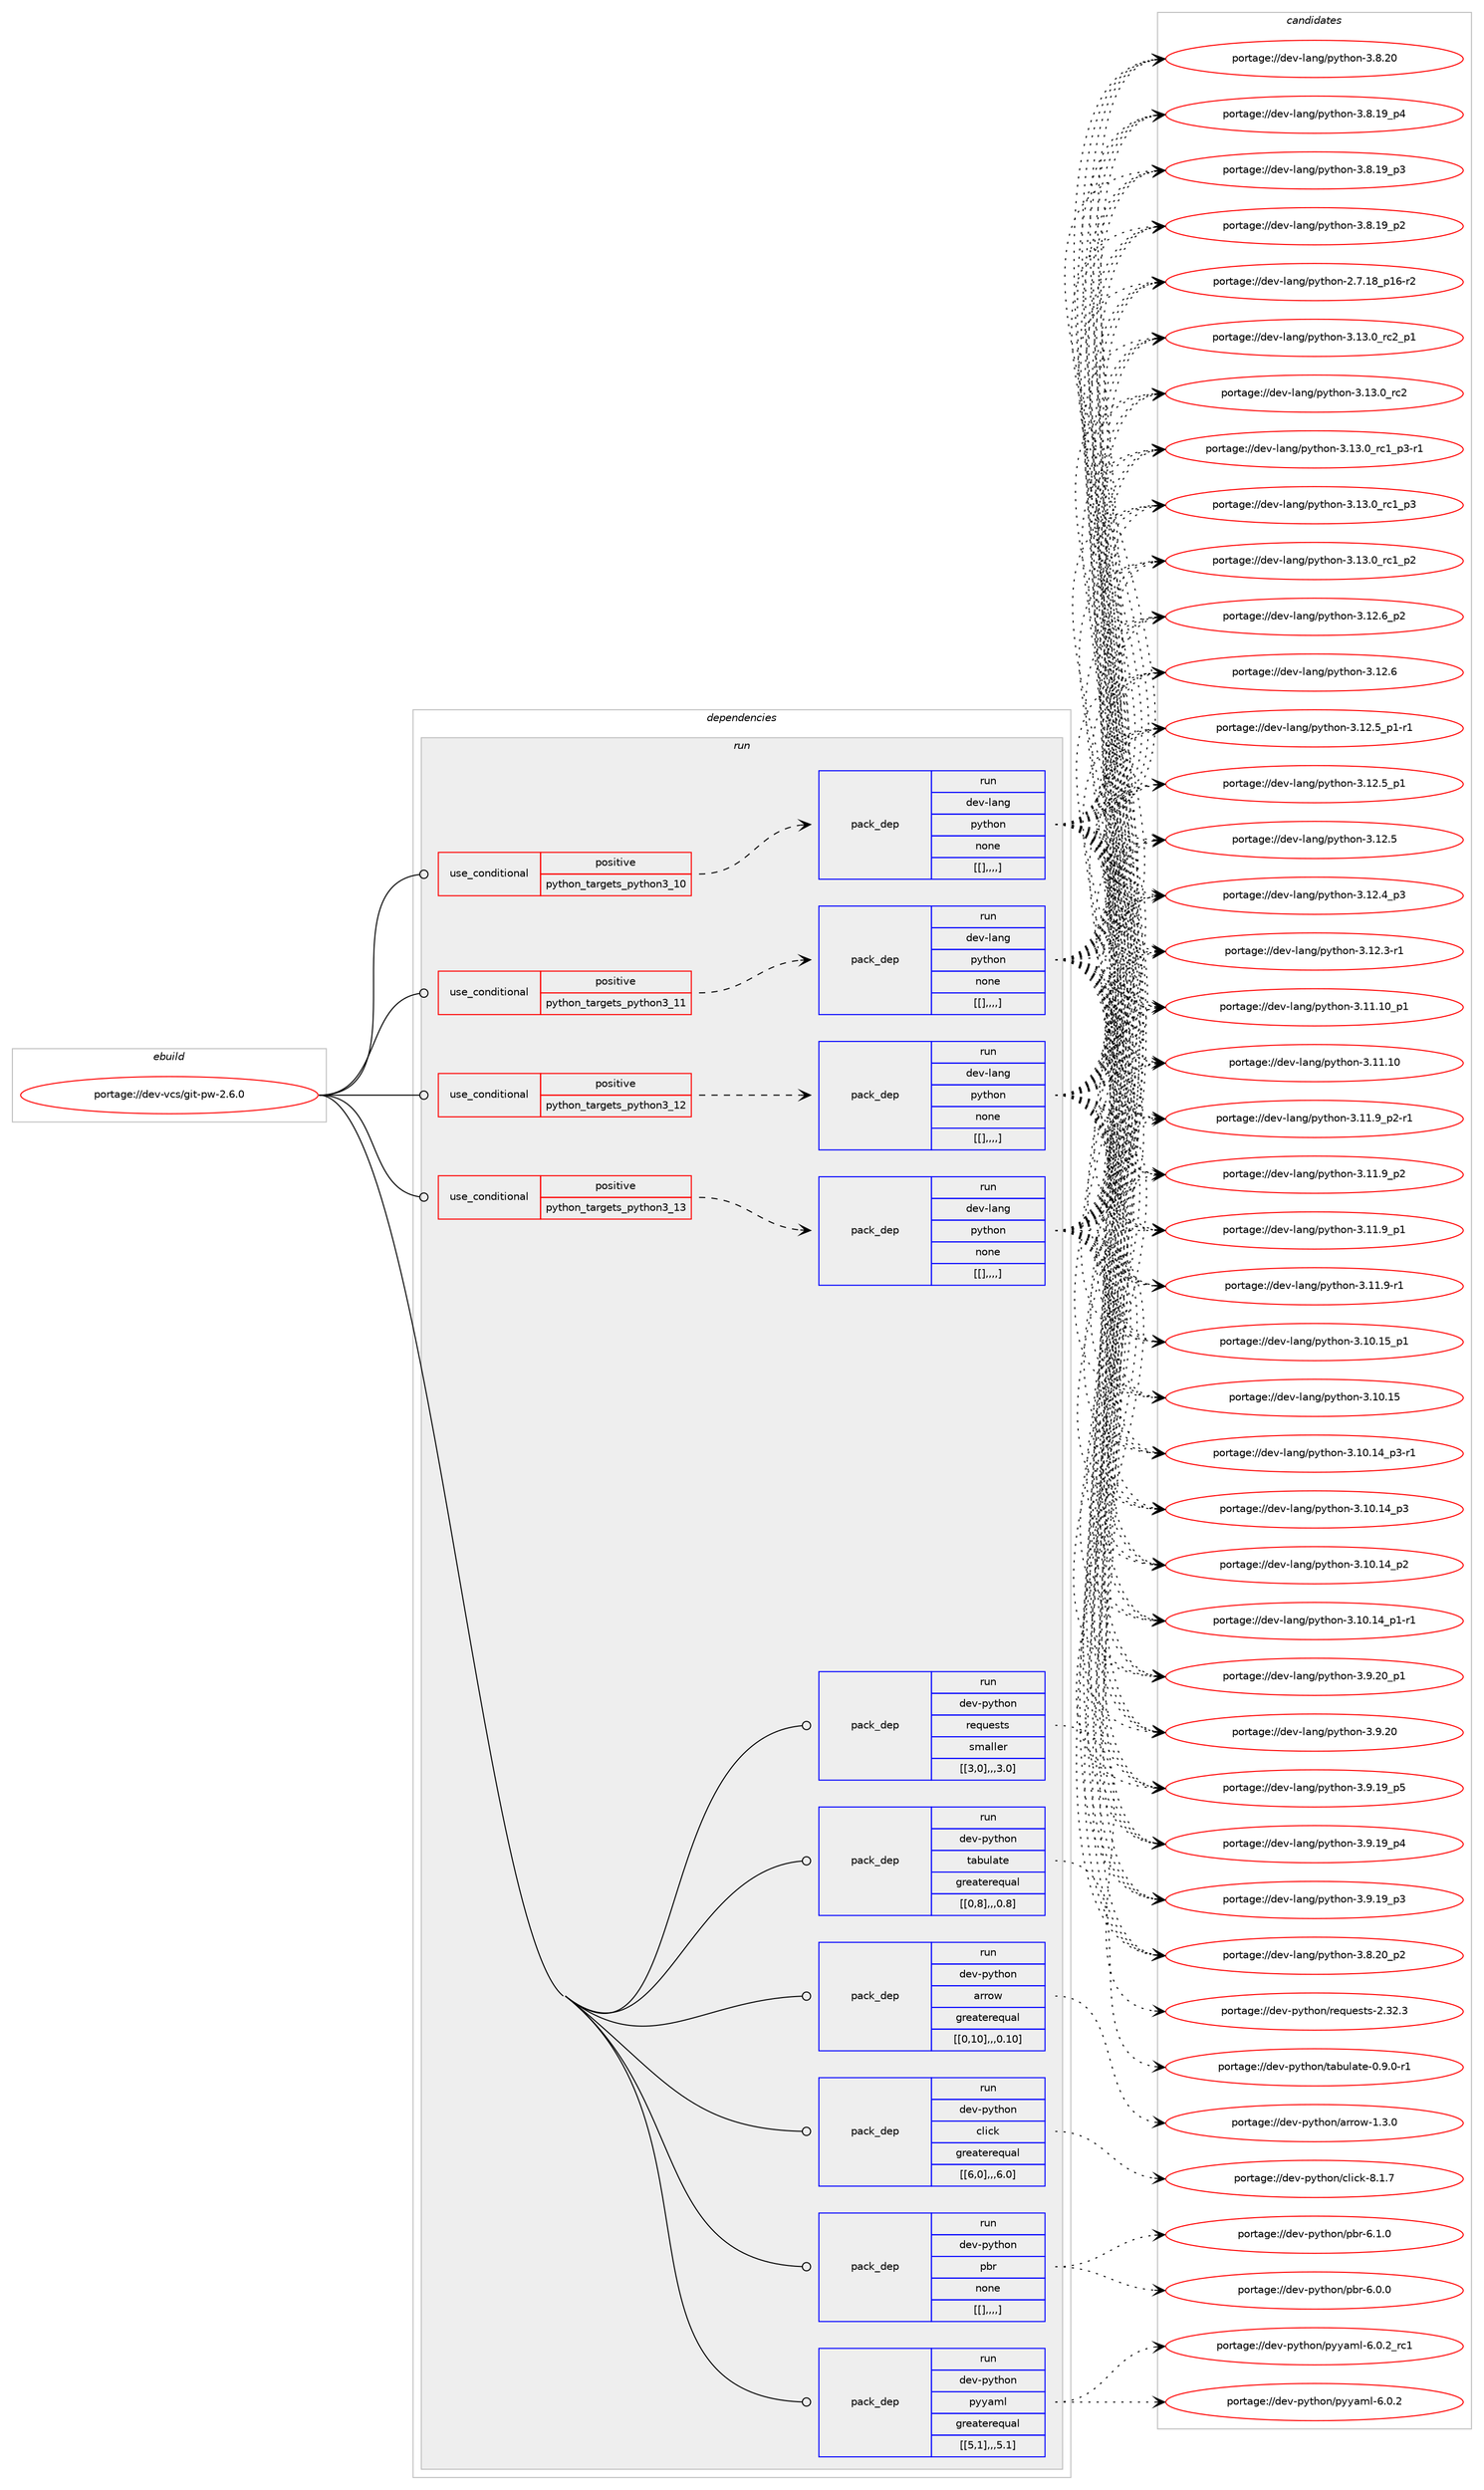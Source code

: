 digraph prolog {

# *************
# Graph options
# *************

newrank=true;
concentrate=true;
compound=true;
graph [rankdir=LR,fontname=Helvetica,fontsize=10,ranksep=1.5];#, ranksep=2.5, nodesep=0.2];
edge  [arrowhead=vee];
node  [fontname=Helvetica,fontsize=10];

# **********
# The ebuild
# **********

subgraph cluster_leftcol {
color=gray;
label=<<i>ebuild</i>>;
id [label="portage://dev-vcs/git-pw-2.6.0", color=red, width=4, href="../dev-vcs/git-pw-2.6.0.svg"];
}

# ****************
# The dependencies
# ****************

subgraph cluster_midcol {
color=gray;
label=<<i>dependencies</i>>;
subgraph cluster_compile {
fillcolor="#eeeeee";
style=filled;
label=<<i>compile</i>>;
}
subgraph cluster_compileandrun {
fillcolor="#eeeeee";
style=filled;
label=<<i>compile and run</i>>;
}
subgraph cluster_run {
fillcolor="#eeeeee";
style=filled;
label=<<i>run</i>>;
subgraph cond65029 {
dependency227290 [label=<<TABLE BORDER="0" CELLBORDER="1" CELLSPACING="0" CELLPADDING="4"><TR><TD ROWSPAN="3" CELLPADDING="10">use_conditional</TD></TR><TR><TD>positive</TD></TR><TR><TD>python_targets_python3_10</TD></TR></TABLE>>, shape=none, color=red];
subgraph pack160803 {
dependency227291 [label=<<TABLE BORDER="0" CELLBORDER="1" CELLSPACING="0" CELLPADDING="4" WIDTH="220"><TR><TD ROWSPAN="6" CELLPADDING="30">pack_dep</TD></TR><TR><TD WIDTH="110">run</TD></TR><TR><TD>dev-lang</TD></TR><TR><TD>python</TD></TR><TR><TD>none</TD></TR><TR><TD>[[],,,,]</TD></TR></TABLE>>, shape=none, color=blue];
}
dependency227290:e -> dependency227291:w [weight=20,style="dashed",arrowhead="vee"];
}
id:e -> dependency227290:w [weight=20,style="solid",arrowhead="odot"];
subgraph cond65030 {
dependency227292 [label=<<TABLE BORDER="0" CELLBORDER="1" CELLSPACING="0" CELLPADDING="4"><TR><TD ROWSPAN="3" CELLPADDING="10">use_conditional</TD></TR><TR><TD>positive</TD></TR><TR><TD>python_targets_python3_11</TD></TR></TABLE>>, shape=none, color=red];
subgraph pack160804 {
dependency227293 [label=<<TABLE BORDER="0" CELLBORDER="1" CELLSPACING="0" CELLPADDING="4" WIDTH="220"><TR><TD ROWSPAN="6" CELLPADDING="30">pack_dep</TD></TR><TR><TD WIDTH="110">run</TD></TR><TR><TD>dev-lang</TD></TR><TR><TD>python</TD></TR><TR><TD>none</TD></TR><TR><TD>[[],,,,]</TD></TR></TABLE>>, shape=none, color=blue];
}
dependency227292:e -> dependency227293:w [weight=20,style="dashed",arrowhead="vee"];
}
id:e -> dependency227292:w [weight=20,style="solid",arrowhead="odot"];
subgraph cond65031 {
dependency227294 [label=<<TABLE BORDER="0" CELLBORDER="1" CELLSPACING="0" CELLPADDING="4"><TR><TD ROWSPAN="3" CELLPADDING="10">use_conditional</TD></TR><TR><TD>positive</TD></TR><TR><TD>python_targets_python3_12</TD></TR></TABLE>>, shape=none, color=red];
subgraph pack160805 {
dependency227295 [label=<<TABLE BORDER="0" CELLBORDER="1" CELLSPACING="0" CELLPADDING="4" WIDTH="220"><TR><TD ROWSPAN="6" CELLPADDING="30">pack_dep</TD></TR><TR><TD WIDTH="110">run</TD></TR><TR><TD>dev-lang</TD></TR><TR><TD>python</TD></TR><TR><TD>none</TD></TR><TR><TD>[[],,,,]</TD></TR></TABLE>>, shape=none, color=blue];
}
dependency227294:e -> dependency227295:w [weight=20,style="dashed",arrowhead="vee"];
}
id:e -> dependency227294:w [weight=20,style="solid",arrowhead="odot"];
subgraph cond65032 {
dependency227296 [label=<<TABLE BORDER="0" CELLBORDER="1" CELLSPACING="0" CELLPADDING="4"><TR><TD ROWSPAN="3" CELLPADDING="10">use_conditional</TD></TR><TR><TD>positive</TD></TR><TR><TD>python_targets_python3_13</TD></TR></TABLE>>, shape=none, color=red];
subgraph pack160806 {
dependency227297 [label=<<TABLE BORDER="0" CELLBORDER="1" CELLSPACING="0" CELLPADDING="4" WIDTH="220"><TR><TD ROWSPAN="6" CELLPADDING="30">pack_dep</TD></TR><TR><TD WIDTH="110">run</TD></TR><TR><TD>dev-lang</TD></TR><TR><TD>python</TD></TR><TR><TD>none</TD></TR><TR><TD>[[],,,,]</TD></TR></TABLE>>, shape=none, color=blue];
}
dependency227296:e -> dependency227297:w [weight=20,style="dashed",arrowhead="vee"];
}
id:e -> dependency227296:w [weight=20,style="solid",arrowhead="odot"];
subgraph pack160807 {
dependency227298 [label=<<TABLE BORDER="0" CELLBORDER="1" CELLSPACING="0" CELLPADDING="4" WIDTH="220"><TR><TD ROWSPAN="6" CELLPADDING="30">pack_dep</TD></TR><TR><TD WIDTH="110">run</TD></TR><TR><TD>dev-python</TD></TR><TR><TD>arrow</TD></TR><TR><TD>greaterequal</TD></TR><TR><TD>[[0,10],,,0.10]</TD></TR></TABLE>>, shape=none, color=blue];
}
id:e -> dependency227298:w [weight=20,style="solid",arrowhead="odot"];
subgraph pack160808 {
dependency227299 [label=<<TABLE BORDER="0" CELLBORDER="1" CELLSPACING="0" CELLPADDING="4" WIDTH="220"><TR><TD ROWSPAN="6" CELLPADDING="30">pack_dep</TD></TR><TR><TD WIDTH="110">run</TD></TR><TR><TD>dev-python</TD></TR><TR><TD>click</TD></TR><TR><TD>greaterequal</TD></TR><TR><TD>[[6,0],,,6.0]</TD></TR></TABLE>>, shape=none, color=blue];
}
id:e -> dependency227299:w [weight=20,style="solid",arrowhead="odot"];
subgraph pack160809 {
dependency227300 [label=<<TABLE BORDER="0" CELLBORDER="1" CELLSPACING="0" CELLPADDING="4" WIDTH="220"><TR><TD ROWSPAN="6" CELLPADDING="30">pack_dep</TD></TR><TR><TD WIDTH="110">run</TD></TR><TR><TD>dev-python</TD></TR><TR><TD>pbr</TD></TR><TR><TD>none</TD></TR><TR><TD>[[],,,,]</TD></TR></TABLE>>, shape=none, color=blue];
}
id:e -> dependency227300:w [weight=20,style="solid",arrowhead="odot"];
subgraph pack160810 {
dependency227301 [label=<<TABLE BORDER="0" CELLBORDER="1" CELLSPACING="0" CELLPADDING="4" WIDTH="220"><TR><TD ROWSPAN="6" CELLPADDING="30">pack_dep</TD></TR><TR><TD WIDTH="110">run</TD></TR><TR><TD>dev-python</TD></TR><TR><TD>pyyaml</TD></TR><TR><TD>greaterequal</TD></TR><TR><TD>[[5,1],,,5.1]</TD></TR></TABLE>>, shape=none, color=blue];
}
id:e -> dependency227301:w [weight=20,style="solid",arrowhead="odot"];
subgraph pack160811 {
dependency227302 [label=<<TABLE BORDER="0" CELLBORDER="1" CELLSPACING="0" CELLPADDING="4" WIDTH="220"><TR><TD ROWSPAN="6" CELLPADDING="30">pack_dep</TD></TR><TR><TD WIDTH="110">run</TD></TR><TR><TD>dev-python</TD></TR><TR><TD>requests</TD></TR><TR><TD>smaller</TD></TR><TR><TD>[[3,0],,,3.0]</TD></TR></TABLE>>, shape=none, color=blue];
}
id:e -> dependency227302:w [weight=20,style="solid",arrowhead="odot"];
subgraph pack160812 {
dependency227303 [label=<<TABLE BORDER="0" CELLBORDER="1" CELLSPACING="0" CELLPADDING="4" WIDTH="220"><TR><TD ROWSPAN="6" CELLPADDING="30">pack_dep</TD></TR><TR><TD WIDTH="110">run</TD></TR><TR><TD>dev-python</TD></TR><TR><TD>tabulate</TD></TR><TR><TD>greaterequal</TD></TR><TR><TD>[[0,8],,,0.8]</TD></TR></TABLE>>, shape=none, color=blue];
}
id:e -> dependency227303:w [weight=20,style="solid",arrowhead="odot"];
}
}

# **************
# The candidates
# **************

subgraph cluster_choices {
rank=same;
color=gray;
label=<<i>candidates</i>>;

subgraph choice160803 {
color=black;
nodesep=1;
choice100101118451089711010347112121116104111110455146495146489511499509511249 [label="portage://dev-lang/python-3.13.0_rc2_p1", color=red, width=4,href="../dev-lang/python-3.13.0_rc2_p1.svg"];
choice10010111845108971101034711212111610411111045514649514648951149950 [label="portage://dev-lang/python-3.13.0_rc2", color=red, width=4,href="../dev-lang/python-3.13.0_rc2.svg"];
choice1001011184510897110103471121211161041111104551464951464895114994995112514511449 [label="portage://dev-lang/python-3.13.0_rc1_p3-r1", color=red, width=4,href="../dev-lang/python-3.13.0_rc1_p3-r1.svg"];
choice100101118451089711010347112121116104111110455146495146489511499499511251 [label="portage://dev-lang/python-3.13.0_rc1_p3", color=red, width=4,href="../dev-lang/python-3.13.0_rc1_p3.svg"];
choice100101118451089711010347112121116104111110455146495146489511499499511250 [label="portage://dev-lang/python-3.13.0_rc1_p2", color=red, width=4,href="../dev-lang/python-3.13.0_rc1_p2.svg"];
choice100101118451089711010347112121116104111110455146495046549511250 [label="portage://dev-lang/python-3.12.6_p2", color=red, width=4,href="../dev-lang/python-3.12.6_p2.svg"];
choice10010111845108971101034711212111610411111045514649504654 [label="portage://dev-lang/python-3.12.6", color=red, width=4,href="../dev-lang/python-3.12.6.svg"];
choice1001011184510897110103471121211161041111104551464950465395112494511449 [label="portage://dev-lang/python-3.12.5_p1-r1", color=red, width=4,href="../dev-lang/python-3.12.5_p1-r1.svg"];
choice100101118451089711010347112121116104111110455146495046539511249 [label="portage://dev-lang/python-3.12.5_p1", color=red, width=4,href="../dev-lang/python-3.12.5_p1.svg"];
choice10010111845108971101034711212111610411111045514649504653 [label="portage://dev-lang/python-3.12.5", color=red, width=4,href="../dev-lang/python-3.12.5.svg"];
choice100101118451089711010347112121116104111110455146495046529511251 [label="portage://dev-lang/python-3.12.4_p3", color=red, width=4,href="../dev-lang/python-3.12.4_p3.svg"];
choice100101118451089711010347112121116104111110455146495046514511449 [label="portage://dev-lang/python-3.12.3-r1", color=red, width=4,href="../dev-lang/python-3.12.3-r1.svg"];
choice10010111845108971101034711212111610411111045514649494649489511249 [label="portage://dev-lang/python-3.11.10_p1", color=red, width=4,href="../dev-lang/python-3.11.10_p1.svg"];
choice1001011184510897110103471121211161041111104551464949464948 [label="portage://dev-lang/python-3.11.10", color=red, width=4,href="../dev-lang/python-3.11.10.svg"];
choice1001011184510897110103471121211161041111104551464949465795112504511449 [label="portage://dev-lang/python-3.11.9_p2-r1", color=red, width=4,href="../dev-lang/python-3.11.9_p2-r1.svg"];
choice100101118451089711010347112121116104111110455146494946579511250 [label="portage://dev-lang/python-3.11.9_p2", color=red, width=4,href="../dev-lang/python-3.11.9_p2.svg"];
choice100101118451089711010347112121116104111110455146494946579511249 [label="portage://dev-lang/python-3.11.9_p1", color=red, width=4,href="../dev-lang/python-3.11.9_p1.svg"];
choice100101118451089711010347112121116104111110455146494946574511449 [label="portage://dev-lang/python-3.11.9-r1", color=red, width=4,href="../dev-lang/python-3.11.9-r1.svg"];
choice10010111845108971101034711212111610411111045514649484649539511249 [label="portage://dev-lang/python-3.10.15_p1", color=red, width=4,href="../dev-lang/python-3.10.15_p1.svg"];
choice1001011184510897110103471121211161041111104551464948464953 [label="portage://dev-lang/python-3.10.15", color=red, width=4,href="../dev-lang/python-3.10.15.svg"];
choice100101118451089711010347112121116104111110455146494846495295112514511449 [label="portage://dev-lang/python-3.10.14_p3-r1", color=red, width=4,href="../dev-lang/python-3.10.14_p3-r1.svg"];
choice10010111845108971101034711212111610411111045514649484649529511251 [label="portage://dev-lang/python-3.10.14_p3", color=red, width=4,href="../dev-lang/python-3.10.14_p3.svg"];
choice10010111845108971101034711212111610411111045514649484649529511250 [label="portage://dev-lang/python-3.10.14_p2", color=red, width=4,href="../dev-lang/python-3.10.14_p2.svg"];
choice100101118451089711010347112121116104111110455146494846495295112494511449 [label="portage://dev-lang/python-3.10.14_p1-r1", color=red, width=4,href="../dev-lang/python-3.10.14_p1-r1.svg"];
choice100101118451089711010347112121116104111110455146574650489511249 [label="portage://dev-lang/python-3.9.20_p1", color=red, width=4,href="../dev-lang/python-3.9.20_p1.svg"];
choice10010111845108971101034711212111610411111045514657465048 [label="portage://dev-lang/python-3.9.20", color=red, width=4,href="../dev-lang/python-3.9.20.svg"];
choice100101118451089711010347112121116104111110455146574649579511253 [label="portage://dev-lang/python-3.9.19_p5", color=red, width=4,href="../dev-lang/python-3.9.19_p5.svg"];
choice100101118451089711010347112121116104111110455146574649579511252 [label="portage://dev-lang/python-3.9.19_p4", color=red, width=4,href="../dev-lang/python-3.9.19_p4.svg"];
choice100101118451089711010347112121116104111110455146574649579511251 [label="portage://dev-lang/python-3.9.19_p3", color=red, width=4,href="../dev-lang/python-3.9.19_p3.svg"];
choice100101118451089711010347112121116104111110455146564650489511250 [label="portage://dev-lang/python-3.8.20_p2", color=red, width=4,href="../dev-lang/python-3.8.20_p2.svg"];
choice10010111845108971101034711212111610411111045514656465048 [label="portage://dev-lang/python-3.8.20", color=red, width=4,href="../dev-lang/python-3.8.20.svg"];
choice100101118451089711010347112121116104111110455146564649579511252 [label="portage://dev-lang/python-3.8.19_p4", color=red, width=4,href="../dev-lang/python-3.8.19_p4.svg"];
choice100101118451089711010347112121116104111110455146564649579511251 [label="portage://dev-lang/python-3.8.19_p3", color=red, width=4,href="../dev-lang/python-3.8.19_p3.svg"];
choice100101118451089711010347112121116104111110455146564649579511250 [label="portage://dev-lang/python-3.8.19_p2", color=red, width=4,href="../dev-lang/python-3.8.19_p2.svg"];
choice100101118451089711010347112121116104111110455046554649569511249544511450 [label="portage://dev-lang/python-2.7.18_p16-r2", color=red, width=4,href="../dev-lang/python-2.7.18_p16-r2.svg"];
dependency227291:e -> choice100101118451089711010347112121116104111110455146495146489511499509511249:w [style=dotted,weight="100"];
dependency227291:e -> choice10010111845108971101034711212111610411111045514649514648951149950:w [style=dotted,weight="100"];
dependency227291:e -> choice1001011184510897110103471121211161041111104551464951464895114994995112514511449:w [style=dotted,weight="100"];
dependency227291:e -> choice100101118451089711010347112121116104111110455146495146489511499499511251:w [style=dotted,weight="100"];
dependency227291:e -> choice100101118451089711010347112121116104111110455146495146489511499499511250:w [style=dotted,weight="100"];
dependency227291:e -> choice100101118451089711010347112121116104111110455146495046549511250:w [style=dotted,weight="100"];
dependency227291:e -> choice10010111845108971101034711212111610411111045514649504654:w [style=dotted,weight="100"];
dependency227291:e -> choice1001011184510897110103471121211161041111104551464950465395112494511449:w [style=dotted,weight="100"];
dependency227291:e -> choice100101118451089711010347112121116104111110455146495046539511249:w [style=dotted,weight="100"];
dependency227291:e -> choice10010111845108971101034711212111610411111045514649504653:w [style=dotted,weight="100"];
dependency227291:e -> choice100101118451089711010347112121116104111110455146495046529511251:w [style=dotted,weight="100"];
dependency227291:e -> choice100101118451089711010347112121116104111110455146495046514511449:w [style=dotted,weight="100"];
dependency227291:e -> choice10010111845108971101034711212111610411111045514649494649489511249:w [style=dotted,weight="100"];
dependency227291:e -> choice1001011184510897110103471121211161041111104551464949464948:w [style=dotted,weight="100"];
dependency227291:e -> choice1001011184510897110103471121211161041111104551464949465795112504511449:w [style=dotted,weight="100"];
dependency227291:e -> choice100101118451089711010347112121116104111110455146494946579511250:w [style=dotted,weight="100"];
dependency227291:e -> choice100101118451089711010347112121116104111110455146494946579511249:w [style=dotted,weight="100"];
dependency227291:e -> choice100101118451089711010347112121116104111110455146494946574511449:w [style=dotted,weight="100"];
dependency227291:e -> choice10010111845108971101034711212111610411111045514649484649539511249:w [style=dotted,weight="100"];
dependency227291:e -> choice1001011184510897110103471121211161041111104551464948464953:w [style=dotted,weight="100"];
dependency227291:e -> choice100101118451089711010347112121116104111110455146494846495295112514511449:w [style=dotted,weight="100"];
dependency227291:e -> choice10010111845108971101034711212111610411111045514649484649529511251:w [style=dotted,weight="100"];
dependency227291:e -> choice10010111845108971101034711212111610411111045514649484649529511250:w [style=dotted,weight="100"];
dependency227291:e -> choice100101118451089711010347112121116104111110455146494846495295112494511449:w [style=dotted,weight="100"];
dependency227291:e -> choice100101118451089711010347112121116104111110455146574650489511249:w [style=dotted,weight="100"];
dependency227291:e -> choice10010111845108971101034711212111610411111045514657465048:w [style=dotted,weight="100"];
dependency227291:e -> choice100101118451089711010347112121116104111110455146574649579511253:w [style=dotted,weight="100"];
dependency227291:e -> choice100101118451089711010347112121116104111110455146574649579511252:w [style=dotted,weight="100"];
dependency227291:e -> choice100101118451089711010347112121116104111110455146574649579511251:w [style=dotted,weight="100"];
dependency227291:e -> choice100101118451089711010347112121116104111110455146564650489511250:w [style=dotted,weight="100"];
dependency227291:e -> choice10010111845108971101034711212111610411111045514656465048:w [style=dotted,weight="100"];
dependency227291:e -> choice100101118451089711010347112121116104111110455146564649579511252:w [style=dotted,weight="100"];
dependency227291:e -> choice100101118451089711010347112121116104111110455146564649579511251:w [style=dotted,weight="100"];
dependency227291:e -> choice100101118451089711010347112121116104111110455146564649579511250:w [style=dotted,weight="100"];
dependency227291:e -> choice100101118451089711010347112121116104111110455046554649569511249544511450:w [style=dotted,weight="100"];
}
subgraph choice160804 {
color=black;
nodesep=1;
choice100101118451089711010347112121116104111110455146495146489511499509511249 [label="portage://dev-lang/python-3.13.0_rc2_p1", color=red, width=4,href="../dev-lang/python-3.13.0_rc2_p1.svg"];
choice10010111845108971101034711212111610411111045514649514648951149950 [label="portage://dev-lang/python-3.13.0_rc2", color=red, width=4,href="../dev-lang/python-3.13.0_rc2.svg"];
choice1001011184510897110103471121211161041111104551464951464895114994995112514511449 [label="portage://dev-lang/python-3.13.0_rc1_p3-r1", color=red, width=4,href="../dev-lang/python-3.13.0_rc1_p3-r1.svg"];
choice100101118451089711010347112121116104111110455146495146489511499499511251 [label="portage://dev-lang/python-3.13.0_rc1_p3", color=red, width=4,href="../dev-lang/python-3.13.0_rc1_p3.svg"];
choice100101118451089711010347112121116104111110455146495146489511499499511250 [label="portage://dev-lang/python-3.13.0_rc1_p2", color=red, width=4,href="../dev-lang/python-3.13.0_rc1_p2.svg"];
choice100101118451089711010347112121116104111110455146495046549511250 [label="portage://dev-lang/python-3.12.6_p2", color=red, width=4,href="../dev-lang/python-3.12.6_p2.svg"];
choice10010111845108971101034711212111610411111045514649504654 [label="portage://dev-lang/python-3.12.6", color=red, width=4,href="../dev-lang/python-3.12.6.svg"];
choice1001011184510897110103471121211161041111104551464950465395112494511449 [label="portage://dev-lang/python-3.12.5_p1-r1", color=red, width=4,href="../dev-lang/python-3.12.5_p1-r1.svg"];
choice100101118451089711010347112121116104111110455146495046539511249 [label="portage://dev-lang/python-3.12.5_p1", color=red, width=4,href="../dev-lang/python-3.12.5_p1.svg"];
choice10010111845108971101034711212111610411111045514649504653 [label="portage://dev-lang/python-3.12.5", color=red, width=4,href="../dev-lang/python-3.12.5.svg"];
choice100101118451089711010347112121116104111110455146495046529511251 [label="portage://dev-lang/python-3.12.4_p3", color=red, width=4,href="../dev-lang/python-3.12.4_p3.svg"];
choice100101118451089711010347112121116104111110455146495046514511449 [label="portage://dev-lang/python-3.12.3-r1", color=red, width=4,href="../dev-lang/python-3.12.3-r1.svg"];
choice10010111845108971101034711212111610411111045514649494649489511249 [label="portage://dev-lang/python-3.11.10_p1", color=red, width=4,href="../dev-lang/python-3.11.10_p1.svg"];
choice1001011184510897110103471121211161041111104551464949464948 [label="portage://dev-lang/python-3.11.10", color=red, width=4,href="../dev-lang/python-3.11.10.svg"];
choice1001011184510897110103471121211161041111104551464949465795112504511449 [label="portage://dev-lang/python-3.11.9_p2-r1", color=red, width=4,href="../dev-lang/python-3.11.9_p2-r1.svg"];
choice100101118451089711010347112121116104111110455146494946579511250 [label="portage://dev-lang/python-3.11.9_p2", color=red, width=4,href="../dev-lang/python-3.11.9_p2.svg"];
choice100101118451089711010347112121116104111110455146494946579511249 [label="portage://dev-lang/python-3.11.9_p1", color=red, width=4,href="../dev-lang/python-3.11.9_p1.svg"];
choice100101118451089711010347112121116104111110455146494946574511449 [label="portage://dev-lang/python-3.11.9-r1", color=red, width=4,href="../dev-lang/python-3.11.9-r1.svg"];
choice10010111845108971101034711212111610411111045514649484649539511249 [label="portage://dev-lang/python-3.10.15_p1", color=red, width=4,href="../dev-lang/python-3.10.15_p1.svg"];
choice1001011184510897110103471121211161041111104551464948464953 [label="portage://dev-lang/python-3.10.15", color=red, width=4,href="../dev-lang/python-3.10.15.svg"];
choice100101118451089711010347112121116104111110455146494846495295112514511449 [label="portage://dev-lang/python-3.10.14_p3-r1", color=red, width=4,href="../dev-lang/python-3.10.14_p3-r1.svg"];
choice10010111845108971101034711212111610411111045514649484649529511251 [label="portage://dev-lang/python-3.10.14_p3", color=red, width=4,href="../dev-lang/python-3.10.14_p3.svg"];
choice10010111845108971101034711212111610411111045514649484649529511250 [label="portage://dev-lang/python-3.10.14_p2", color=red, width=4,href="../dev-lang/python-3.10.14_p2.svg"];
choice100101118451089711010347112121116104111110455146494846495295112494511449 [label="portage://dev-lang/python-3.10.14_p1-r1", color=red, width=4,href="../dev-lang/python-3.10.14_p1-r1.svg"];
choice100101118451089711010347112121116104111110455146574650489511249 [label="portage://dev-lang/python-3.9.20_p1", color=red, width=4,href="../dev-lang/python-3.9.20_p1.svg"];
choice10010111845108971101034711212111610411111045514657465048 [label="portage://dev-lang/python-3.9.20", color=red, width=4,href="../dev-lang/python-3.9.20.svg"];
choice100101118451089711010347112121116104111110455146574649579511253 [label="portage://dev-lang/python-3.9.19_p5", color=red, width=4,href="../dev-lang/python-3.9.19_p5.svg"];
choice100101118451089711010347112121116104111110455146574649579511252 [label="portage://dev-lang/python-3.9.19_p4", color=red, width=4,href="../dev-lang/python-3.9.19_p4.svg"];
choice100101118451089711010347112121116104111110455146574649579511251 [label="portage://dev-lang/python-3.9.19_p3", color=red, width=4,href="../dev-lang/python-3.9.19_p3.svg"];
choice100101118451089711010347112121116104111110455146564650489511250 [label="portage://dev-lang/python-3.8.20_p2", color=red, width=4,href="../dev-lang/python-3.8.20_p2.svg"];
choice10010111845108971101034711212111610411111045514656465048 [label="portage://dev-lang/python-3.8.20", color=red, width=4,href="../dev-lang/python-3.8.20.svg"];
choice100101118451089711010347112121116104111110455146564649579511252 [label="portage://dev-lang/python-3.8.19_p4", color=red, width=4,href="../dev-lang/python-3.8.19_p4.svg"];
choice100101118451089711010347112121116104111110455146564649579511251 [label="portage://dev-lang/python-3.8.19_p3", color=red, width=4,href="../dev-lang/python-3.8.19_p3.svg"];
choice100101118451089711010347112121116104111110455146564649579511250 [label="portage://dev-lang/python-3.8.19_p2", color=red, width=4,href="../dev-lang/python-3.8.19_p2.svg"];
choice100101118451089711010347112121116104111110455046554649569511249544511450 [label="portage://dev-lang/python-2.7.18_p16-r2", color=red, width=4,href="../dev-lang/python-2.7.18_p16-r2.svg"];
dependency227293:e -> choice100101118451089711010347112121116104111110455146495146489511499509511249:w [style=dotted,weight="100"];
dependency227293:e -> choice10010111845108971101034711212111610411111045514649514648951149950:w [style=dotted,weight="100"];
dependency227293:e -> choice1001011184510897110103471121211161041111104551464951464895114994995112514511449:w [style=dotted,weight="100"];
dependency227293:e -> choice100101118451089711010347112121116104111110455146495146489511499499511251:w [style=dotted,weight="100"];
dependency227293:e -> choice100101118451089711010347112121116104111110455146495146489511499499511250:w [style=dotted,weight="100"];
dependency227293:e -> choice100101118451089711010347112121116104111110455146495046549511250:w [style=dotted,weight="100"];
dependency227293:e -> choice10010111845108971101034711212111610411111045514649504654:w [style=dotted,weight="100"];
dependency227293:e -> choice1001011184510897110103471121211161041111104551464950465395112494511449:w [style=dotted,weight="100"];
dependency227293:e -> choice100101118451089711010347112121116104111110455146495046539511249:w [style=dotted,weight="100"];
dependency227293:e -> choice10010111845108971101034711212111610411111045514649504653:w [style=dotted,weight="100"];
dependency227293:e -> choice100101118451089711010347112121116104111110455146495046529511251:w [style=dotted,weight="100"];
dependency227293:e -> choice100101118451089711010347112121116104111110455146495046514511449:w [style=dotted,weight="100"];
dependency227293:e -> choice10010111845108971101034711212111610411111045514649494649489511249:w [style=dotted,weight="100"];
dependency227293:e -> choice1001011184510897110103471121211161041111104551464949464948:w [style=dotted,weight="100"];
dependency227293:e -> choice1001011184510897110103471121211161041111104551464949465795112504511449:w [style=dotted,weight="100"];
dependency227293:e -> choice100101118451089711010347112121116104111110455146494946579511250:w [style=dotted,weight="100"];
dependency227293:e -> choice100101118451089711010347112121116104111110455146494946579511249:w [style=dotted,weight="100"];
dependency227293:e -> choice100101118451089711010347112121116104111110455146494946574511449:w [style=dotted,weight="100"];
dependency227293:e -> choice10010111845108971101034711212111610411111045514649484649539511249:w [style=dotted,weight="100"];
dependency227293:e -> choice1001011184510897110103471121211161041111104551464948464953:w [style=dotted,weight="100"];
dependency227293:e -> choice100101118451089711010347112121116104111110455146494846495295112514511449:w [style=dotted,weight="100"];
dependency227293:e -> choice10010111845108971101034711212111610411111045514649484649529511251:w [style=dotted,weight="100"];
dependency227293:e -> choice10010111845108971101034711212111610411111045514649484649529511250:w [style=dotted,weight="100"];
dependency227293:e -> choice100101118451089711010347112121116104111110455146494846495295112494511449:w [style=dotted,weight="100"];
dependency227293:e -> choice100101118451089711010347112121116104111110455146574650489511249:w [style=dotted,weight="100"];
dependency227293:e -> choice10010111845108971101034711212111610411111045514657465048:w [style=dotted,weight="100"];
dependency227293:e -> choice100101118451089711010347112121116104111110455146574649579511253:w [style=dotted,weight="100"];
dependency227293:e -> choice100101118451089711010347112121116104111110455146574649579511252:w [style=dotted,weight="100"];
dependency227293:e -> choice100101118451089711010347112121116104111110455146574649579511251:w [style=dotted,weight="100"];
dependency227293:e -> choice100101118451089711010347112121116104111110455146564650489511250:w [style=dotted,weight="100"];
dependency227293:e -> choice10010111845108971101034711212111610411111045514656465048:w [style=dotted,weight="100"];
dependency227293:e -> choice100101118451089711010347112121116104111110455146564649579511252:w [style=dotted,weight="100"];
dependency227293:e -> choice100101118451089711010347112121116104111110455146564649579511251:w [style=dotted,weight="100"];
dependency227293:e -> choice100101118451089711010347112121116104111110455146564649579511250:w [style=dotted,weight="100"];
dependency227293:e -> choice100101118451089711010347112121116104111110455046554649569511249544511450:w [style=dotted,weight="100"];
}
subgraph choice160805 {
color=black;
nodesep=1;
choice100101118451089711010347112121116104111110455146495146489511499509511249 [label="portage://dev-lang/python-3.13.0_rc2_p1", color=red, width=4,href="../dev-lang/python-3.13.0_rc2_p1.svg"];
choice10010111845108971101034711212111610411111045514649514648951149950 [label="portage://dev-lang/python-3.13.0_rc2", color=red, width=4,href="../dev-lang/python-3.13.0_rc2.svg"];
choice1001011184510897110103471121211161041111104551464951464895114994995112514511449 [label="portage://dev-lang/python-3.13.0_rc1_p3-r1", color=red, width=4,href="../dev-lang/python-3.13.0_rc1_p3-r1.svg"];
choice100101118451089711010347112121116104111110455146495146489511499499511251 [label="portage://dev-lang/python-3.13.0_rc1_p3", color=red, width=4,href="../dev-lang/python-3.13.0_rc1_p3.svg"];
choice100101118451089711010347112121116104111110455146495146489511499499511250 [label="portage://dev-lang/python-3.13.0_rc1_p2", color=red, width=4,href="../dev-lang/python-3.13.0_rc1_p2.svg"];
choice100101118451089711010347112121116104111110455146495046549511250 [label="portage://dev-lang/python-3.12.6_p2", color=red, width=4,href="../dev-lang/python-3.12.6_p2.svg"];
choice10010111845108971101034711212111610411111045514649504654 [label="portage://dev-lang/python-3.12.6", color=red, width=4,href="../dev-lang/python-3.12.6.svg"];
choice1001011184510897110103471121211161041111104551464950465395112494511449 [label="portage://dev-lang/python-3.12.5_p1-r1", color=red, width=4,href="../dev-lang/python-3.12.5_p1-r1.svg"];
choice100101118451089711010347112121116104111110455146495046539511249 [label="portage://dev-lang/python-3.12.5_p1", color=red, width=4,href="../dev-lang/python-3.12.5_p1.svg"];
choice10010111845108971101034711212111610411111045514649504653 [label="portage://dev-lang/python-3.12.5", color=red, width=4,href="../dev-lang/python-3.12.5.svg"];
choice100101118451089711010347112121116104111110455146495046529511251 [label="portage://dev-lang/python-3.12.4_p3", color=red, width=4,href="../dev-lang/python-3.12.4_p3.svg"];
choice100101118451089711010347112121116104111110455146495046514511449 [label="portage://dev-lang/python-3.12.3-r1", color=red, width=4,href="../dev-lang/python-3.12.3-r1.svg"];
choice10010111845108971101034711212111610411111045514649494649489511249 [label="portage://dev-lang/python-3.11.10_p1", color=red, width=4,href="../dev-lang/python-3.11.10_p1.svg"];
choice1001011184510897110103471121211161041111104551464949464948 [label="portage://dev-lang/python-3.11.10", color=red, width=4,href="../dev-lang/python-3.11.10.svg"];
choice1001011184510897110103471121211161041111104551464949465795112504511449 [label="portage://dev-lang/python-3.11.9_p2-r1", color=red, width=4,href="../dev-lang/python-3.11.9_p2-r1.svg"];
choice100101118451089711010347112121116104111110455146494946579511250 [label="portage://dev-lang/python-3.11.9_p2", color=red, width=4,href="../dev-lang/python-3.11.9_p2.svg"];
choice100101118451089711010347112121116104111110455146494946579511249 [label="portage://dev-lang/python-3.11.9_p1", color=red, width=4,href="../dev-lang/python-3.11.9_p1.svg"];
choice100101118451089711010347112121116104111110455146494946574511449 [label="portage://dev-lang/python-3.11.9-r1", color=red, width=4,href="../dev-lang/python-3.11.9-r1.svg"];
choice10010111845108971101034711212111610411111045514649484649539511249 [label="portage://dev-lang/python-3.10.15_p1", color=red, width=4,href="../dev-lang/python-3.10.15_p1.svg"];
choice1001011184510897110103471121211161041111104551464948464953 [label="portage://dev-lang/python-3.10.15", color=red, width=4,href="../dev-lang/python-3.10.15.svg"];
choice100101118451089711010347112121116104111110455146494846495295112514511449 [label="portage://dev-lang/python-3.10.14_p3-r1", color=red, width=4,href="../dev-lang/python-3.10.14_p3-r1.svg"];
choice10010111845108971101034711212111610411111045514649484649529511251 [label="portage://dev-lang/python-3.10.14_p3", color=red, width=4,href="../dev-lang/python-3.10.14_p3.svg"];
choice10010111845108971101034711212111610411111045514649484649529511250 [label="portage://dev-lang/python-3.10.14_p2", color=red, width=4,href="../dev-lang/python-3.10.14_p2.svg"];
choice100101118451089711010347112121116104111110455146494846495295112494511449 [label="portage://dev-lang/python-3.10.14_p1-r1", color=red, width=4,href="../dev-lang/python-3.10.14_p1-r1.svg"];
choice100101118451089711010347112121116104111110455146574650489511249 [label="portage://dev-lang/python-3.9.20_p1", color=red, width=4,href="../dev-lang/python-3.9.20_p1.svg"];
choice10010111845108971101034711212111610411111045514657465048 [label="portage://dev-lang/python-3.9.20", color=red, width=4,href="../dev-lang/python-3.9.20.svg"];
choice100101118451089711010347112121116104111110455146574649579511253 [label="portage://dev-lang/python-3.9.19_p5", color=red, width=4,href="../dev-lang/python-3.9.19_p5.svg"];
choice100101118451089711010347112121116104111110455146574649579511252 [label="portage://dev-lang/python-3.9.19_p4", color=red, width=4,href="../dev-lang/python-3.9.19_p4.svg"];
choice100101118451089711010347112121116104111110455146574649579511251 [label="portage://dev-lang/python-3.9.19_p3", color=red, width=4,href="../dev-lang/python-3.9.19_p3.svg"];
choice100101118451089711010347112121116104111110455146564650489511250 [label="portage://dev-lang/python-3.8.20_p2", color=red, width=4,href="../dev-lang/python-3.8.20_p2.svg"];
choice10010111845108971101034711212111610411111045514656465048 [label="portage://dev-lang/python-3.8.20", color=red, width=4,href="../dev-lang/python-3.8.20.svg"];
choice100101118451089711010347112121116104111110455146564649579511252 [label="portage://dev-lang/python-3.8.19_p4", color=red, width=4,href="../dev-lang/python-3.8.19_p4.svg"];
choice100101118451089711010347112121116104111110455146564649579511251 [label="portage://dev-lang/python-3.8.19_p3", color=red, width=4,href="../dev-lang/python-3.8.19_p3.svg"];
choice100101118451089711010347112121116104111110455146564649579511250 [label="portage://dev-lang/python-3.8.19_p2", color=red, width=4,href="../dev-lang/python-3.8.19_p2.svg"];
choice100101118451089711010347112121116104111110455046554649569511249544511450 [label="portage://dev-lang/python-2.7.18_p16-r2", color=red, width=4,href="../dev-lang/python-2.7.18_p16-r2.svg"];
dependency227295:e -> choice100101118451089711010347112121116104111110455146495146489511499509511249:w [style=dotted,weight="100"];
dependency227295:e -> choice10010111845108971101034711212111610411111045514649514648951149950:w [style=dotted,weight="100"];
dependency227295:e -> choice1001011184510897110103471121211161041111104551464951464895114994995112514511449:w [style=dotted,weight="100"];
dependency227295:e -> choice100101118451089711010347112121116104111110455146495146489511499499511251:w [style=dotted,weight="100"];
dependency227295:e -> choice100101118451089711010347112121116104111110455146495146489511499499511250:w [style=dotted,weight="100"];
dependency227295:e -> choice100101118451089711010347112121116104111110455146495046549511250:w [style=dotted,weight="100"];
dependency227295:e -> choice10010111845108971101034711212111610411111045514649504654:w [style=dotted,weight="100"];
dependency227295:e -> choice1001011184510897110103471121211161041111104551464950465395112494511449:w [style=dotted,weight="100"];
dependency227295:e -> choice100101118451089711010347112121116104111110455146495046539511249:w [style=dotted,weight="100"];
dependency227295:e -> choice10010111845108971101034711212111610411111045514649504653:w [style=dotted,weight="100"];
dependency227295:e -> choice100101118451089711010347112121116104111110455146495046529511251:w [style=dotted,weight="100"];
dependency227295:e -> choice100101118451089711010347112121116104111110455146495046514511449:w [style=dotted,weight="100"];
dependency227295:e -> choice10010111845108971101034711212111610411111045514649494649489511249:w [style=dotted,weight="100"];
dependency227295:e -> choice1001011184510897110103471121211161041111104551464949464948:w [style=dotted,weight="100"];
dependency227295:e -> choice1001011184510897110103471121211161041111104551464949465795112504511449:w [style=dotted,weight="100"];
dependency227295:e -> choice100101118451089711010347112121116104111110455146494946579511250:w [style=dotted,weight="100"];
dependency227295:e -> choice100101118451089711010347112121116104111110455146494946579511249:w [style=dotted,weight="100"];
dependency227295:e -> choice100101118451089711010347112121116104111110455146494946574511449:w [style=dotted,weight="100"];
dependency227295:e -> choice10010111845108971101034711212111610411111045514649484649539511249:w [style=dotted,weight="100"];
dependency227295:e -> choice1001011184510897110103471121211161041111104551464948464953:w [style=dotted,weight="100"];
dependency227295:e -> choice100101118451089711010347112121116104111110455146494846495295112514511449:w [style=dotted,weight="100"];
dependency227295:e -> choice10010111845108971101034711212111610411111045514649484649529511251:w [style=dotted,weight="100"];
dependency227295:e -> choice10010111845108971101034711212111610411111045514649484649529511250:w [style=dotted,weight="100"];
dependency227295:e -> choice100101118451089711010347112121116104111110455146494846495295112494511449:w [style=dotted,weight="100"];
dependency227295:e -> choice100101118451089711010347112121116104111110455146574650489511249:w [style=dotted,weight="100"];
dependency227295:e -> choice10010111845108971101034711212111610411111045514657465048:w [style=dotted,weight="100"];
dependency227295:e -> choice100101118451089711010347112121116104111110455146574649579511253:w [style=dotted,weight="100"];
dependency227295:e -> choice100101118451089711010347112121116104111110455146574649579511252:w [style=dotted,weight="100"];
dependency227295:e -> choice100101118451089711010347112121116104111110455146574649579511251:w [style=dotted,weight="100"];
dependency227295:e -> choice100101118451089711010347112121116104111110455146564650489511250:w [style=dotted,weight="100"];
dependency227295:e -> choice10010111845108971101034711212111610411111045514656465048:w [style=dotted,weight="100"];
dependency227295:e -> choice100101118451089711010347112121116104111110455146564649579511252:w [style=dotted,weight="100"];
dependency227295:e -> choice100101118451089711010347112121116104111110455146564649579511251:w [style=dotted,weight="100"];
dependency227295:e -> choice100101118451089711010347112121116104111110455146564649579511250:w [style=dotted,weight="100"];
dependency227295:e -> choice100101118451089711010347112121116104111110455046554649569511249544511450:w [style=dotted,weight="100"];
}
subgraph choice160806 {
color=black;
nodesep=1;
choice100101118451089711010347112121116104111110455146495146489511499509511249 [label="portage://dev-lang/python-3.13.0_rc2_p1", color=red, width=4,href="../dev-lang/python-3.13.0_rc2_p1.svg"];
choice10010111845108971101034711212111610411111045514649514648951149950 [label="portage://dev-lang/python-3.13.0_rc2", color=red, width=4,href="../dev-lang/python-3.13.0_rc2.svg"];
choice1001011184510897110103471121211161041111104551464951464895114994995112514511449 [label="portage://dev-lang/python-3.13.0_rc1_p3-r1", color=red, width=4,href="../dev-lang/python-3.13.0_rc1_p3-r1.svg"];
choice100101118451089711010347112121116104111110455146495146489511499499511251 [label="portage://dev-lang/python-3.13.0_rc1_p3", color=red, width=4,href="../dev-lang/python-3.13.0_rc1_p3.svg"];
choice100101118451089711010347112121116104111110455146495146489511499499511250 [label="portage://dev-lang/python-3.13.0_rc1_p2", color=red, width=4,href="../dev-lang/python-3.13.0_rc1_p2.svg"];
choice100101118451089711010347112121116104111110455146495046549511250 [label="portage://dev-lang/python-3.12.6_p2", color=red, width=4,href="../dev-lang/python-3.12.6_p2.svg"];
choice10010111845108971101034711212111610411111045514649504654 [label="portage://dev-lang/python-3.12.6", color=red, width=4,href="../dev-lang/python-3.12.6.svg"];
choice1001011184510897110103471121211161041111104551464950465395112494511449 [label="portage://dev-lang/python-3.12.5_p1-r1", color=red, width=4,href="../dev-lang/python-3.12.5_p1-r1.svg"];
choice100101118451089711010347112121116104111110455146495046539511249 [label="portage://dev-lang/python-3.12.5_p1", color=red, width=4,href="../dev-lang/python-3.12.5_p1.svg"];
choice10010111845108971101034711212111610411111045514649504653 [label="portage://dev-lang/python-3.12.5", color=red, width=4,href="../dev-lang/python-3.12.5.svg"];
choice100101118451089711010347112121116104111110455146495046529511251 [label="portage://dev-lang/python-3.12.4_p3", color=red, width=4,href="../dev-lang/python-3.12.4_p3.svg"];
choice100101118451089711010347112121116104111110455146495046514511449 [label="portage://dev-lang/python-3.12.3-r1", color=red, width=4,href="../dev-lang/python-3.12.3-r1.svg"];
choice10010111845108971101034711212111610411111045514649494649489511249 [label="portage://dev-lang/python-3.11.10_p1", color=red, width=4,href="../dev-lang/python-3.11.10_p1.svg"];
choice1001011184510897110103471121211161041111104551464949464948 [label="portage://dev-lang/python-3.11.10", color=red, width=4,href="../dev-lang/python-3.11.10.svg"];
choice1001011184510897110103471121211161041111104551464949465795112504511449 [label="portage://dev-lang/python-3.11.9_p2-r1", color=red, width=4,href="../dev-lang/python-3.11.9_p2-r1.svg"];
choice100101118451089711010347112121116104111110455146494946579511250 [label="portage://dev-lang/python-3.11.9_p2", color=red, width=4,href="../dev-lang/python-3.11.9_p2.svg"];
choice100101118451089711010347112121116104111110455146494946579511249 [label="portage://dev-lang/python-3.11.9_p1", color=red, width=4,href="../dev-lang/python-3.11.9_p1.svg"];
choice100101118451089711010347112121116104111110455146494946574511449 [label="portage://dev-lang/python-3.11.9-r1", color=red, width=4,href="../dev-lang/python-3.11.9-r1.svg"];
choice10010111845108971101034711212111610411111045514649484649539511249 [label="portage://dev-lang/python-3.10.15_p1", color=red, width=4,href="../dev-lang/python-3.10.15_p1.svg"];
choice1001011184510897110103471121211161041111104551464948464953 [label="portage://dev-lang/python-3.10.15", color=red, width=4,href="../dev-lang/python-3.10.15.svg"];
choice100101118451089711010347112121116104111110455146494846495295112514511449 [label="portage://dev-lang/python-3.10.14_p3-r1", color=red, width=4,href="../dev-lang/python-3.10.14_p3-r1.svg"];
choice10010111845108971101034711212111610411111045514649484649529511251 [label="portage://dev-lang/python-3.10.14_p3", color=red, width=4,href="../dev-lang/python-3.10.14_p3.svg"];
choice10010111845108971101034711212111610411111045514649484649529511250 [label="portage://dev-lang/python-3.10.14_p2", color=red, width=4,href="../dev-lang/python-3.10.14_p2.svg"];
choice100101118451089711010347112121116104111110455146494846495295112494511449 [label="portage://dev-lang/python-3.10.14_p1-r1", color=red, width=4,href="../dev-lang/python-3.10.14_p1-r1.svg"];
choice100101118451089711010347112121116104111110455146574650489511249 [label="portage://dev-lang/python-3.9.20_p1", color=red, width=4,href="../dev-lang/python-3.9.20_p1.svg"];
choice10010111845108971101034711212111610411111045514657465048 [label="portage://dev-lang/python-3.9.20", color=red, width=4,href="../dev-lang/python-3.9.20.svg"];
choice100101118451089711010347112121116104111110455146574649579511253 [label="portage://dev-lang/python-3.9.19_p5", color=red, width=4,href="../dev-lang/python-3.9.19_p5.svg"];
choice100101118451089711010347112121116104111110455146574649579511252 [label="portage://dev-lang/python-3.9.19_p4", color=red, width=4,href="../dev-lang/python-3.9.19_p4.svg"];
choice100101118451089711010347112121116104111110455146574649579511251 [label="portage://dev-lang/python-3.9.19_p3", color=red, width=4,href="../dev-lang/python-3.9.19_p3.svg"];
choice100101118451089711010347112121116104111110455146564650489511250 [label="portage://dev-lang/python-3.8.20_p2", color=red, width=4,href="../dev-lang/python-3.8.20_p2.svg"];
choice10010111845108971101034711212111610411111045514656465048 [label="portage://dev-lang/python-3.8.20", color=red, width=4,href="../dev-lang/python-3.8.20.svg"];
choice100101118451089711010347112121116104111110455146564649579511252 [label="portage://dev-lang/python-3.8.19_p4", color=red, width=4,href="../dev-lang/python-3.8.19_p4.svg"];
choice100101118451089711010347112121116104111110455146564649579511251 [label="portage://dev-lang/python-3.8.19_p3", color=red, width=4,href="../dev-lang/python-3.8.19_p3.svg"];
choice100101118451089711010347112121116104111110455146564649579511250 [label="portage://dev-lang/python-3.8.19_p2", color=red, width=4,href="../dev-lang/python-3.8.19_p2.svg"];
choice100101118451089711010347112121116104111110455046554649569511249544511450 [label="portage://dev-lang/python-2.7.18_p16-r2", color=red, width=4,href="../dev-lang/python-2.7.18_p16-r2.svg"];
dependency227297:e -> choice100101118451089711010347112121116104111110455146495146489511499509511249:w [style=dotted,weight="100"];
dependency227297:e -> choice10010111845108971101034711212111610411111045514649514648951149950:w [style=dotted,weight="100"];
dependency227297:e -> choice1001011184510897110103471121211161041111104551464951464895114994995112514511449:w [style=dotted,weight="100"];
dependency227297:e -> choice100101118451089711010347112121116104111110455146495146489511499499511251:w [style=dotted,weight="100"];
dependency227297:e -> choice100101118451089711010347112121116104111110455146495146489511499499511250:w [style=dotted,weight="100"];
dependency227297:e -> choice100101118451089711010347112121116104111110455146495046549511250:w [style=dotted,weight="100"];
dependency227297:e -> choice10010111845108971101034711212111610411111045514649504654:w [style=dotted,weight="100"];
dependency227297:e -> choice1001011184510897110103471121211161041111104551464950465395112494511449:w [style=dotted,weight="100"];
dependency227297:e -> choice100101118451089711010347112121116104111110455146495046539511249:w [style=dotted,weight="100"];
dependency227297:e -> choice10010111845108971101034711212111610411111045514649504653:w [style=dotted,weight="100"];
dependency227297:e -> choice100101118451089711010347112121116104111110455146495046529511251:w [style=dotted,weight="100"];
dependency227297:e -> choice100101118451089711010347112121116104111110455146495046514511449:w [style=dotted,weight="100"];
dependency227297:e -> choice10010111845108971101034711212111610411111045514649494649489511249:w [style=dotted,weight="100"];
dependency227297:e -> choice1001011184510897110103471121211161041111104551464949464948:w [style=dotted,weight="100"];
dependency227297:e -> choice1001011184510897110103471121211161041111104551464949465795112504511449:w [style=dotted,weight="100"];
dependency227297:e -> choice100101118451089711010347112121116104111110455146494946579511250:w [style=dotted,weight="100"];
dependency227297:e -> choice100101118451089711010347112121116104111110455146494946579511249:w [style=dotted,weight="100"];
dependency227297:e -> choice100101118451089711010347112121116104111110455146494946574511449:w [style=dotted,weight="100"];
dependency227297:e -> choice10010111845108971101034711212111610411111045514649484649539511249:w [style=dotted,weight="100"];
dependency227297:e -> choice1001011184510897110103471121211161041111104551464948464953:w [style=dotted,weight="100"];
dependency227297:e -> choice100101118451089711010347112121116104111110455146494846495295112514511449:w [style=dotted,weight="100"];
dependency227297:e -> choice10010111845108971101034711212111610411111045514649484649529511251:w [style=dotted,weight="100"];
dependency227297:e -> choice10010111845108971101034711212111610411111045514649484649529511250:w [style=dotted,weight="100"];
dependency227297:e -> choice100101118451089711010347112121116104111110455146494846495295112494511449:w [style=dotted,weight="100"];
dependency227297:e -> choice100101118451089711010347112121116104111110455146574650489511249:w [style=dotted,weight="100"];
dependency227297:e -> choice10010111845108971101034711212111610411111045514657465048:w [style=dotted,weight="100"];
dependency227297:e -> choice100101118451089711010347112121116104111110455146574649579511253:w [style=dotted,weight="100"];
dependency227297:e -> choice100101118451089711010347112121116104111110455146574649579511252:w [style=dotted,weight="100"];
dependency227297:e -> choice100101118451089711010347112121116104111110455146574649579511251:w [style=dotted,weight="100"];
dependency227297:e -> choice100101118451089711010347112121116104111110455146564650489511250:w [style=dotted,weight="100"];
dependency227297:e -> choice10010111845108971101034711212111610411111045514656465048:w [style=dotted,weight="100"];
dependency227297:e -> choice100101118451089711010347112121116104111110455146564649579511252:w [style=dotted,weight="100"];
dependency227297:e -> choice100101118451089711010347112121116104111110455146564649579511251:w [style=dotted,weight="100"];
dependency227297:e -> choice100101118451089711010347112121116104111110455146564649579511250:w [style=dotted,weight="100"];
dependency227297:e -> choice100101118451089711010347112121116104111110455046554649569511249544511450:w [style=dotted,weight="100"];
}
subgraph choice160807 {
color=black;
nodesep=1;
choice100101118451121211161041111104797114114111119454946514648 [label="portage://dev-python/arrow-1.3.0", color=red, width=4,href="../dev-python/arrow-1.3.0.svg"];
dependency227298:e -> choice100101118451121211161041111104797114114111119454946514648:w [style=dotted,weight="100"];
}
subgraph choice160808 {
color=black;
nodesep=1;
choice10010111845112121116104111110479910810599107455646494655 [label="portage://dev-python/click-8.1.7", color=red, width=4,href="../dev-python/click-8.1.7.svg"];
dependency227299:e -> choice10010111845112121116104111110479910810599107455646494655:w [style=dotted,weight="100"];
}
subgraph choice160809 {
color=black;
nodesep=1;
choice100101118451121211161041111104711298114455446494648 [label="portage://dev-python/pbr-6.1.0", color=red, width=4,href="../dev-python/pbr-6.1.0.svg"];
choice100101118451121211161041111104711298114455446484648 [label="portage://dev-python/pbr-6.0.0", color=red, width=4,href="../dev-python/pbr-6.0.0.svg"];
dependency227300:e -> choice100101118451121211161041111104711298114455446494648:w [style=dotted,weight="100"];
dependency227300:e -> choice100101118451121211161041111104711298114455446484648:w [style=dotted,weight="100"];
}
subgraph choice160810 {
color=black;
nodesep=1;
choice100101118451121211161041111104711212112197109108455446484650951149949 [label="portage://dev-python/pyyaml-6.0.2_rc1", color=red, width=4,href="../dev-python/pyyaml-6.0.2_rc1.svg"];
choice100101118451121211161041111104711212112197109108455446484650 [label="portage://dev-python/pyyaml-6.0.2", color=red, width=4,href="../dev-python/pyyaml-6.0.2.svg"];
dependency227301:e -> choice100101118451121211161041111104711212112197109108455446484650951149949:w [style=dotted,weight="100"];
dependency227301:e -> choice100101118451121211161041111104711212112197109108455446484650:w [style=dotted,weight="100"];
}
subgraph choice160811 {
color=black;
nodesep=1;
choice100101118451121211161041111104711410111311710111511611545504651504651 [label="portage://dev-python/requests-2.32.3", color=red, width=4,href="../dev-python/requests-2.32.3.svg"];
dependency227302:e -> choice100101118451121211161041111104711410111311710111511611545504651504651:w [style=dotted,weight="100"];
}
subgraph choice160812 {
color=black;
nodesep=1;
choice10010111845112121116104111110471169798117108971161014548465746484511449 [label="portage://dev-python/tabulate-0.9.0-r1", color=red, width=4,href="../dev-python/tabulate-0.9.0-r1.svg"];
dependency227303:e -> choice10010111845112121116104111110471169798117108971161014548465746484511449:w [style=dotted,weight="100"];
}
}

}
